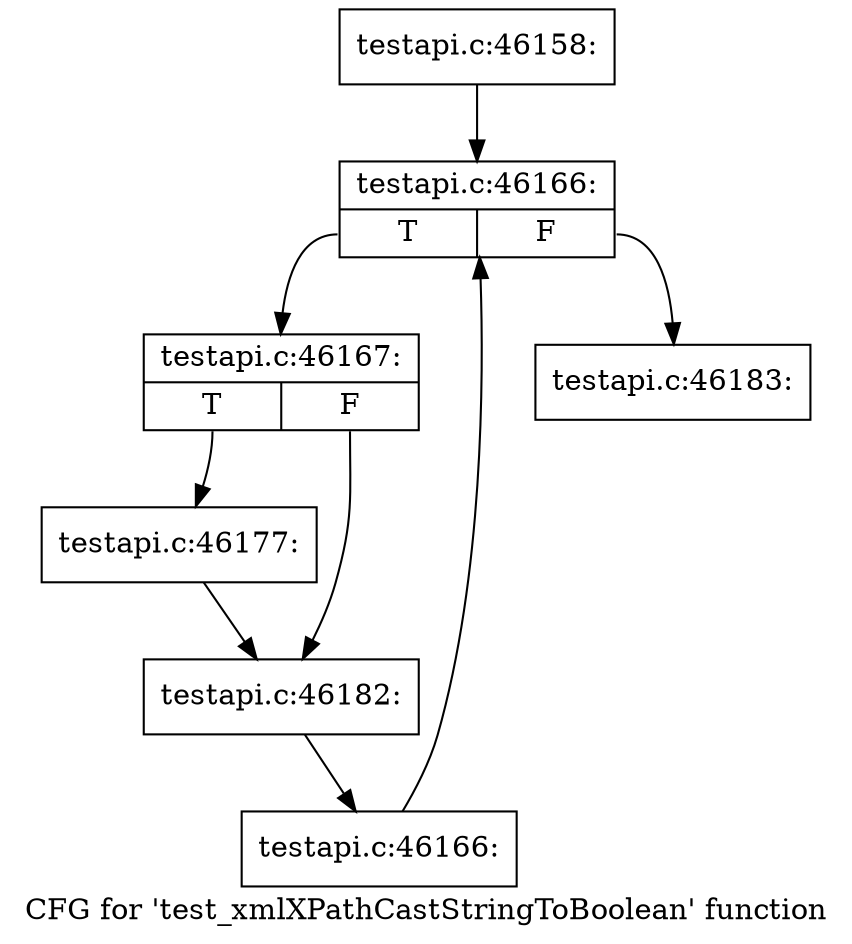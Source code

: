 digraph "CFG for 'test_xmlXPathCastStringToBoolean' function" {
	label="CFG for 'test_xmlXPathCastStringToBoolean' function";

	Node0x5985a60 [shape=record,label="{testapi.c:46158:}"];
	Node0x5985a60 -> Node0x598a640;
	Node0x598a640 [shape=record,label="{testapi.c:46166:|{<s0>T|<s1>F}}"];
	Node0x598a640:s0 -> Node0x598a920;
	Node0x598a640:s1 -> Node0x598a4a0;
	Node0x598a920 [shape=record,label="{testapi.c:46167:|{<s0>T|<s1>F}}"];
	Node0x598a920:s0 -> Node0x598b780;
	Node0x598a920:s1 -> Node0x598bfd0;
	Node0x598b780 [shape=record,label="{testapi.c:46177:}"];
	Node0x598b780 -> Node0x598bfd0;
	Node0x598bfd0 [shape=record,label="{testapi.c:46182:}"];
	Node0x598bfd0 -> Node0x598a890;
	Node0x598a890 [shape=record,label="{testapi.c:46166:}"];
	Node0x598a890 -> Node0x598a640;
	Node0x598a4a0 [shape=record,label="{testapi.c:46183:}"];
}
